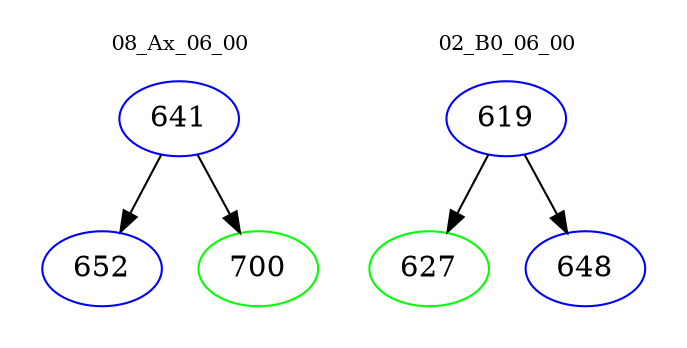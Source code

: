 digraph{
subgraph cluster_0 {
color = white
label = "08_Ax_06_00";
fontsize=10;
T0_641 [label="641", color="blue"]
T0_641 -> T0_652 [color="black"]
T0_652 [label="652", color="blue"]
T0_641 -> T0_700 [color="black"]
T0_700 [label="700", color="green"]
}
subgraph cluster_1 {
color = white
label = "02_B0_06_00";
fontsize=10;
T1_619 [label="619", color="blue"]
T1_619 -> T1_627 [color="black"]
T1_627 [label="627", color="green"]
T1_619 -> T1_648 [color="black"]
T1_648 [label="648", color="blue"]
}
}
